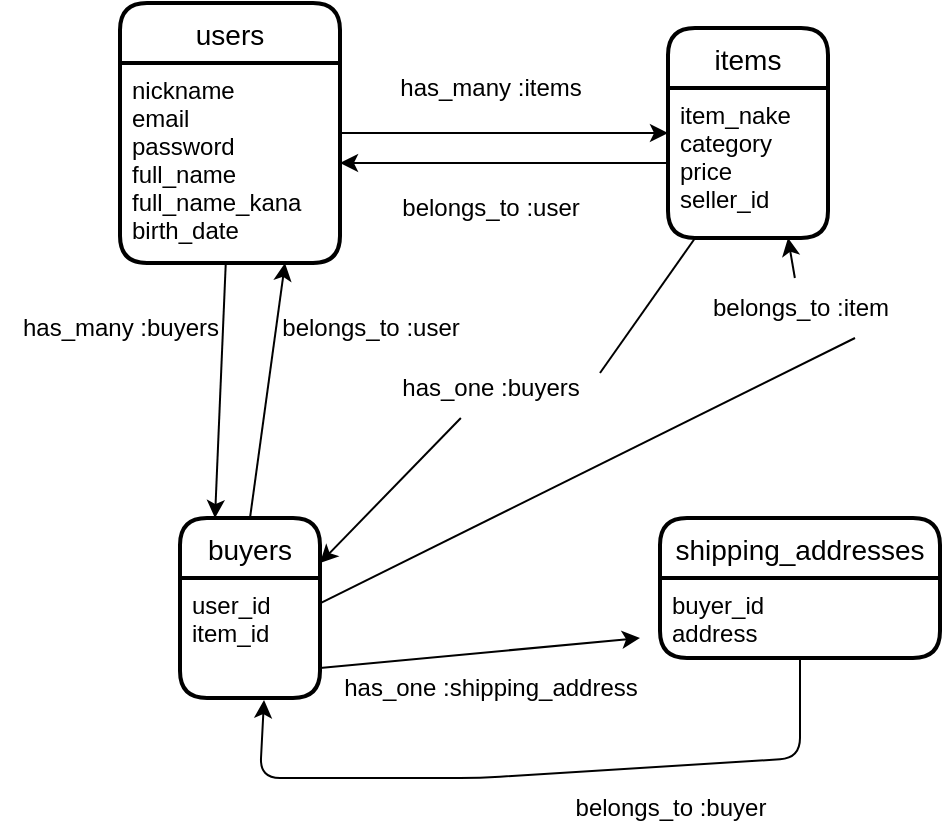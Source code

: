 <mxfile>
    <diagram id="aX1u0QO1gwS7pACfCAHk" name="ページ1">
        <mxGraphModel dx="435" dy="468" grid="1" gridSize="10" guides="1" tooltips="1" connect="1" arrows="1" fold="1" page="1" pageScale="1" pageWidth="827" pageHeight="1169" math="0" shadow="0">
            <root>
                <mxCell id="0"/>
                <mxCell id="1" parent="0"/>
                <mxCell id="61" style="edgeStyle=none;html=1;entryX=0;entryY=0.5;entryDx=0;entryDy=0;exitX=1;exitY=0.35;exitDx=0;exitDy=0;exitPerimeter=0;" edge="1" parent="1" source="51" target="53">
                    <mxGeometry relative="1" as="geometry">
                        <Array as="points"/>
                    </mxGeometry>
                </mxCell>
                <mxCell id="50" value="users" style="swimlane;childLayout=stackLayout;horizontal=1;startSize=30;horizontalStack=0;rounded=1;fontSize=14;fontStyle=0;strokeWidth=2;resizeParent=0;resizeLast=1;shadow=0;dashed=0;align=center;" vertex="1" parent="1">
                    <mxGeometry x="60" y="102.5" width="110" height="130" as="geometry"/>
                </mxCell>
                <mxCell id="51" value="nickname&#10;email&#10;password&#10;full_name&#10;full_name_kana&#10;birth_date" style="align=left;strokeColor=none;fillColor=none;spacingLeft=4;fontSize=12;verticalAlign=top;resizable=0;rotatable=0;part=1;" vertex="1" parent="50">
                    <mxGeometry y="30" width="110" height="100" as="geometry"/>
                </mxCell>
                <mxCell id="53" value="items" style="swimlane;childLayout=stackLayout;horizontal=1;startSize=30;horizontalStack=0;rounded=1;fontSize=14;fontStyle=0;strokeWidth=2;resizeParent=0;resizeLast=1;shadow=0;dashed=0;align=center;" vertex="1" parent="1">
                    <mxGeometry x="334" y="115" width="80" height="105" as="geometry"/>
                </mxCell>
                <mxCell id="54" value="item_nake&#10;category&#10;price&#10;seller_id" style="align=left;strokeColor=none;fillColor=none;spacingLeft=4;fontSize=12;verticalAlign=top;resizable=0;rotatable=0;part=1;" vertex="1" parent="53">
                    <mxGeometry y="30" width="80" height="75" as="geometry"/>
                </mxCell>
                <mxCell id="56" value="buyers" style="swimlane;childLayout=stackLayout;horizontal=1;startSize=30;horizontalStack=0;rounded=1;fontSize=14;fontStyle=0;strokeWidth=2;resizeParent=0;resizeLast=1;shadow=0;dashed=0;align=center;" vertex="1" parent="1">
                    <mxGeometry x="90" y="360" width="70" height="90" as="geometry"/>
                </mxCell>
                <mxCell id="57" value="user_id&#10;item_id" style="align=left;strokeColor=none;fillColor=none;spacingLeft=4;fontSize=12;verticalAlign=top;resizable=0;rotatable=0;part=1;" vertex="1" parent="56">
                    <mxGeometry y="30" width="70" height="60" as="geometry"/>
                </mxCell>
                <mxCell id="58" value="shipping_addresses" style="swimlane;childLayout=stackLayout;horizontal=1;startSize=30;horizontalStack=0;rounded=1;fontSize=14;fontStyle=0;strokeWidth=2;resizeParent=0;resizeLast=1;shadow=0;dashed=0;align=center;" vertex="1" parent="1">
                    <mxGeometry x="330" y="360" width="140" height="70" as="geometry"/>
                </mxCell>
                <mxCell id="59" value="buyer_id&#10;address" style="align=left;strokeColor=none;fillColor=none;spacingLeft=4;fontSize=12;verticalAlign=top;resizable=0;rotatable=0;part=1;" vertex="1" parent="58">
                    <mxGeometry y="30" width="140" height="40" as="geometry"/>
                </mxCell>
                <mxCell id="63" style="edgeStyle=none;html=1;entryX=1;entryY=0.5;entryDx=0;entryDy=0;" edge="1" parent="1" source="54" target="51">
                    <mxGeometry relative="1" as="geometry"/>
                </mxCell>
                <mxCell id="64" value="has_many :items" style="text;html=1;align=center;verticalAlign=middle;resizable=0;points=[];autosize=1;strokeColor=none;fillColor=none;" vertex="1" parent="1">
                    <mxGeometry x="190" y="130" width="110" height="30" as="geometry"/>
                </mxCell>
                <mxCell id="65" value="belongs_to :user" style="text;html=1;align=center;verticalAlign=middle;resizable=0;points=[];autosize=1;strokeColor=none;fillColor=none;" vertex="1" parent="1">
                    <mxGeometry x="130" y="250" width="110" height="30" as="geometry"/>
                </mxCell>
                <mxCell id="66" style="edgeStyle=none;html=1;entryX=0.25;entryY=0;entryDx=0;entryDy=0;" edge="1" parent="1" source="51" target="56">
                    <mxGeometry relative="1" as="geometry"/>
                </mxCell>
                <mxCell id="67" value="has_many :buyers" style="text;html=1;align=center;verticalAlign=middle;resizable=0;points=[];autosize=1;strokeColor=none;fillColor=none;" vertex="1" parent="1">
                    <mxGeometry y="250" width="120" height="30" as="geometry"/>
                </mxCell>
                <mxCell id="68" style="edgeStyle=none;html=1;entryX=0.75;entryY=1;entryDx=0;entryDy=0;exitX=0.5;exitY=0;exitDx=0;exitDy=0;" edge="1" parent="1" source="56" target="51">
                    <mxGeometry relative="1" as="geometry">
                        <mxPoint x="120" y="300" as="targetPoint"/>
                        <mxPoint x="130" y="350" as="sourcePoint"/>
                    </mxGeometry>
                </mxCell>
                <mxCell id="71" style="edgeStyle=none;html=1;entryX=1;entryY=0.25;entryDx=0;entryDy=0;startArrow=none;" edge="1" parent="1" source="72" target="56">
                    <mxGeometry relative="1" as="geometry"/>
                </mxCell>
                <mxCell id="73" value="" style="edgeStyle=none;html=1;entryX=1;entryY=0.25;entryDx=0;entryDy=0;endArrow=none;" edge="1" parent="1" source="54" target="72">
                    <mxGeometry relative="1" as="geometry">
                        <mxPoint x="334" y="219.883" as="sourcePoint"/>
                        <mxPoint x="160" y="382.5" as="targetPoint"/>
                    </mxGeometry>
                </mxCell>
                <mxCell id="72" value="has_one :buyers" style="text;html=1;align=center;verticalAlign=middle;resizable=0;points=[];autosize=1;strokeColor=none;fillColor=none;" vertex="1" parent="1">
                    <mxGeometry x="190" y="280" width="110" height="30" as="geometry"/>
                </mxCell>
                <mxCell id="76" style="edgeStyle=none;html=1;entryX=0.75;entryY=1;entryDx=0;entryDy=0;startArrow=none;" edge="1" parent="1" source="69" target="54">
                    <mxGeometry relative="1" as="geometry"/>
                </mxCell>
                <mxCell id="77" value="" style="edgeStyle=none;html=1;entryX=0.75;entryY=1;entryDx=0;entryDy=0;endArrow=none;" edge="1" parent="1" source="57" target="69">
                    <mxGeometry relative="1" as="geometry">
                        <mxPoint x="160" y="393.978" as="sourcePoint"/>
                        <mxPoint x="394" y="220" as="targetPoint"/>
                    </mxGeometry>
                </mxCell>
                <mxCell id="69" value="belongs_to :item" style="text;html=1;align=center;verticalAlign=middle;resizable=0;points=[];autosize=1;strokeColor=none;fillColor=none;rotation=0;" vertex="1" parent="1">
                    <mxGeometry x="345" y="240" width="110" height="30" as="geometry"/>
                </mxCell>
                <mxCell id="78" value="belongs_to :user" style="text;html=1;align=center;verticalAlign=middle;resizable=0;points=[];autosize=1;strokeColor=none;fillColor=none;" vertex="1" parent="1">
                    <mxGeometry x="190" y="190" width="110" height="30" as="geometry"/>
                </mxCell>
                <mxCell id="79" style="edgeStyle=none;html=1;exitX=1;exitY=0.75;exitDx=0;exitDy=0;" edge="1" parent="1" source="57">
                    <mxGeometry relative="1" as="geometry">
                        <mxPoint x="320" y="420" as="targetPoint"/>
                    </mxGeometry>
                </mxCell>
                <mxCell id="80" value="has_one :shipping_address" style="text;html=1;align=center;verticalAlign=middle;resizable=0;points=[];autosize=1;strokeColor=none;fillColor=none;" vertex="1" parent="1">
                    <mxGeometry x="160" y="430" width="170" height="30" as="geometry"/>
                </mxCell>
                <mxCell id="81" style="edgeStyle=none;html=1;entryX=0.6;entryY=1.017;entryDx=0;entryDy=0;entryPerimeter=0;" edge="1" parent="1" source="59" target="57">
                    <mxGeometry relative="1" as="geometry">
                        <mxPoint x="400" y="490" as="targetPoint"/>
                        <Array as="points">
                            <mxPoint x="400" y="480"/>
                            <mxPoint x="240" y="490"/>
                            <mxPoint x="130" y="490"/>
                        </Array>
                    </mxGeometry>
                </mxCell>
                <mxCell id="82" value="belongs_to :buyer" style="text;html=1;align=center;verticalAlign=middle;resizable=0;points=[];autosize=1;strokeColor=none;fillColor=none;" vertex="1" parent="1">
                    <mxGeometry x="275" y="490" width="120" height="30" as="geometry"/>
                </mxCell>
            </root>
        </mxGraphModel>
    </diagram>
</mxfile>